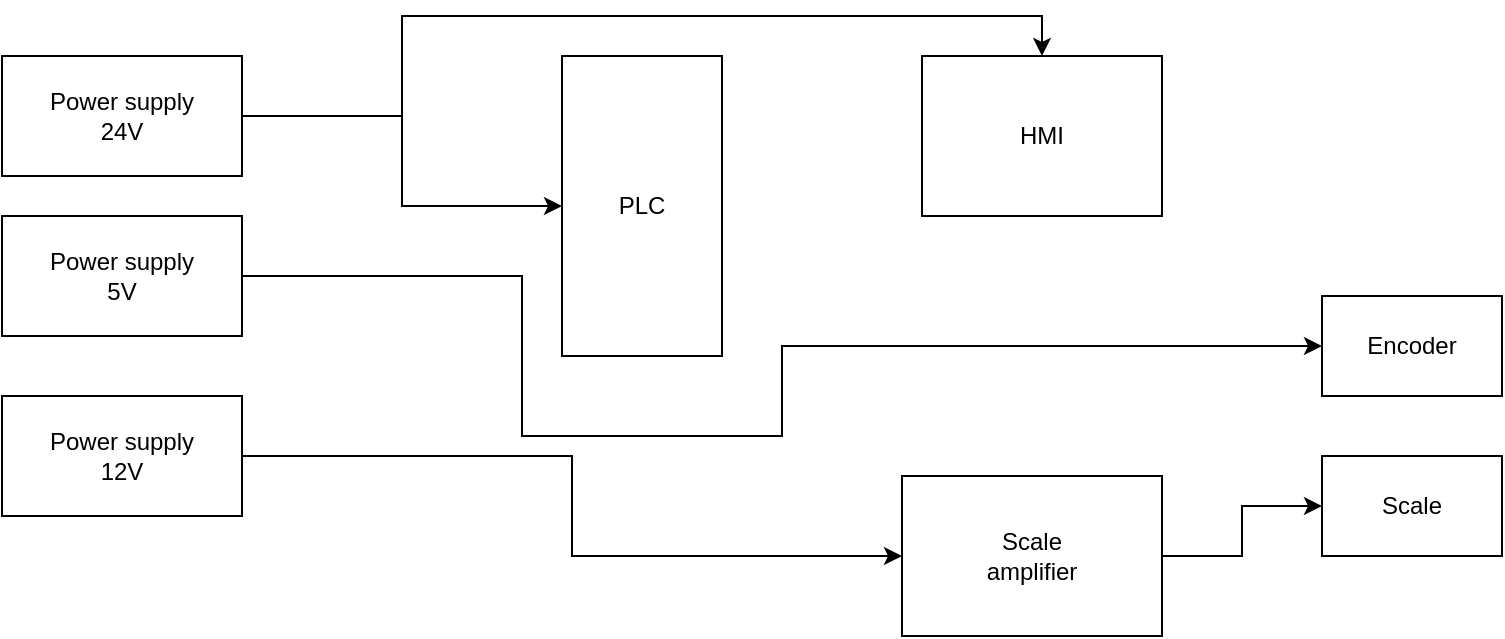 <mxfile version="24.2.3" type="github">
  <diagram name="Page-1" id="4JFyEZYAPxhx2Ii9Rz9f">
    <mxGraphModel dx="976" dy="710" grid="1" gridSize="10" guides="1" tooltips="1" connect="1" arrows="1" fold="1" page="1" pageScale="1" pageWidth="827" pageHeight="1169" math="0" shadow="0">
      <root>
        <mxCell id="0" />
        <mxCell id="1" parent="0" />
        <mxCell id="w5NjTHn5YXQChvM36UkN-15" style="edgeStyle=orthogonalEdgeStyle;rounded=0;orthogonalLoop=1;jettySize=auto;html=1;entryX=0;entryY=0.5;entryDx=0;entryDy=0;" edge="1" parent="1" source="w5NjTHn5YXQChvM36UkN-2" target="w5NjTHn5YXQChvM36UkN-5">
          <mxGeometry relative="1" as="geometry" />
        </mxCell>
        <mxCell id="w5NjTHn5YXQChvM36UkN-16" style="edgeStyle=orthogonalEdgeStyle;rounded=0;orthogonalLoop=1;jettySize=auto;html=1;entryX=0.5;entryY=0;entryDx=0;entryDy=0;" edge="1" parent="1" source="w5NjTHn5YXQChvM36UkN-2" target="w5NjTHn5YXQChvM36UkN-6">
          <mxGeometry relative="1" as="geometry">
            <Array as="points">
              <mxPoint x="230" y="60" />
              <mxPoint x="230" y="10" />
              <mxPoint x="550" y="10" />
            </Array>
          </mxGeometry>
        </mxCell>
        <mxCell id="w5NjTHn5YXQChvM36UkN-2" value="Power supply&lt;div&gt;24V&lt;/div&gt;" style="rounded=0;whiteSpace=wrap;html=1;" vertex="1" parent="1">
          <mxGeometry x="30" y="30" width="120" height="60" as="geometry" />
        </mxCell>
        <mxCell id="w5NjTHn5YXQChvM36UkN-17" style="edgeStyle=orthogonalEdgeStyle;rounded=0;orthogonalLoop=1;jettySize=auto;html=1;entryX=0;entryY=0.5;entryDx=0;entryDy=0;" edge="1" parent="1" source="w5NjTHn5YXQChvM36UkN-3" target="w5NjTHn5YXQChvM36UkN-7">
          <mxGeometry relative="1" as="geometry">
            <Array as="points">
              <mxPoint x="290" y="140" />
              <mxPoint x="290" y="220" />
              <mxPoint x="420" y="220" />
              <mxPoint x="420" y="175" />
            </Array>
          </mxGeometry>
        </mxCell>
        <mxCell id="w5NjTHn5YXQChvM36UkN-3" value="Power supply&lt;div&gt;5V&lt;/div&gt;" style="rounded=0;whiteSpace=wrap;html=1;" vertex="1" parent="1">
          <mxGeometry x="30" y="110" width="120" height="60" as="geometry" />
        </mxCell>
        <mxCell id="w5NjTHn5YXQChvM36UkN-18" style="edgeStyle=orthogonalEdgeStyle;rounded=0;orthogonalLoop=1;jettySize=auto;html=1;entryX=0;entryY=0.5;entryDx=0;entryDy=0;" edge="1" parent="1" source="w5NjTHn5YXQChvM36UkN-4" target="w5NjTHn5YXQChvM36UkN-9">
          <mxGeometry relative="1" as="geometry" />
        </mxCell>
        <mxCell id="w5NjTHn5YXQChvM36UkN-4" value="Power supply&lt;div&gt;12V&lt;/div&gt;" style="rounded=0;whiteSpace=wrap;html=1;" vertex="1" parent="1">
          <mxGeometry x="30" y="200" width="120" height="60" as="geometry" />
        </mxCell>
        <mxCell id="w5NjTHn5YXQChvM36UkN-5" value="PLC" style="rounded=0;whiteSpace=wrap;html=1;" vertex="1" parent="1">
          <mxGeometry x="310" y="30" width="80" height="150" as="geometry" />
        </mxCell>
        <mxCell id="w5NjTHn5YXQChvM36UkN-6" value="HMI" style="rounded=0;whiteSpace=wrap;html=1;" vertex="1" parent="1">
          <mxGeometry x="490" y="30" width="120" height="80" as="geometry" />
        </mxCell>
        <mxCell id="w5NjTHn5YXQChvM36UkN-7" value="Encoder" style="rounded=0;whiteSpace=wrap;html=1;" vertex="1" parent="1">
          <mxGeometry x="690" y="150" width="90" height="50" as="geometry" />
        </mxCell>
        <mxCell id="w5NjTHn5YXQChvM36UkN-8" value="Scale" style="rounded=0;whiteSpace=wrap;html=1;" vertex="1" parent="1">
          <mxGeometry x="690" y="230" width="90" height="50" as="geometry" />
        </mxCell>
        <mxCell id="w5NjTHn5YXQChvM36UkN-19" style="edgeStyle=orthogonalEdgeStyle;rounded=0;orthogonalLoop=1;jettySize=auto;html=1;exitX=1;exitY=0.5;exitDx=0;exitDy=0;entryX=0;entryY=0.5;entryDx=0;entryDy=0;" edge="1" parent="1" source="w5NjTHn5YXQChvM36UkN-9" target="w5NjTHn5YXQChvM36UkN-8">
          <mxGeometry relative="1" as="geometry" />
        </mxCell>
        <mxCell id="w5NjTHn5YXQChvM36UkN-9" value="Scale&lt;div&gt;amplifier&lt;/div&gt;" style="rounded=0;whiteSpace=wrap;html=1;" vertex="1" parent="1">
          <mxGeometry x="480" y="240" width="130" height="80" as="geometry" />
        </mxCell>
      </root>
    </mxGraphModel>
  </diagram>
</mxfile>

